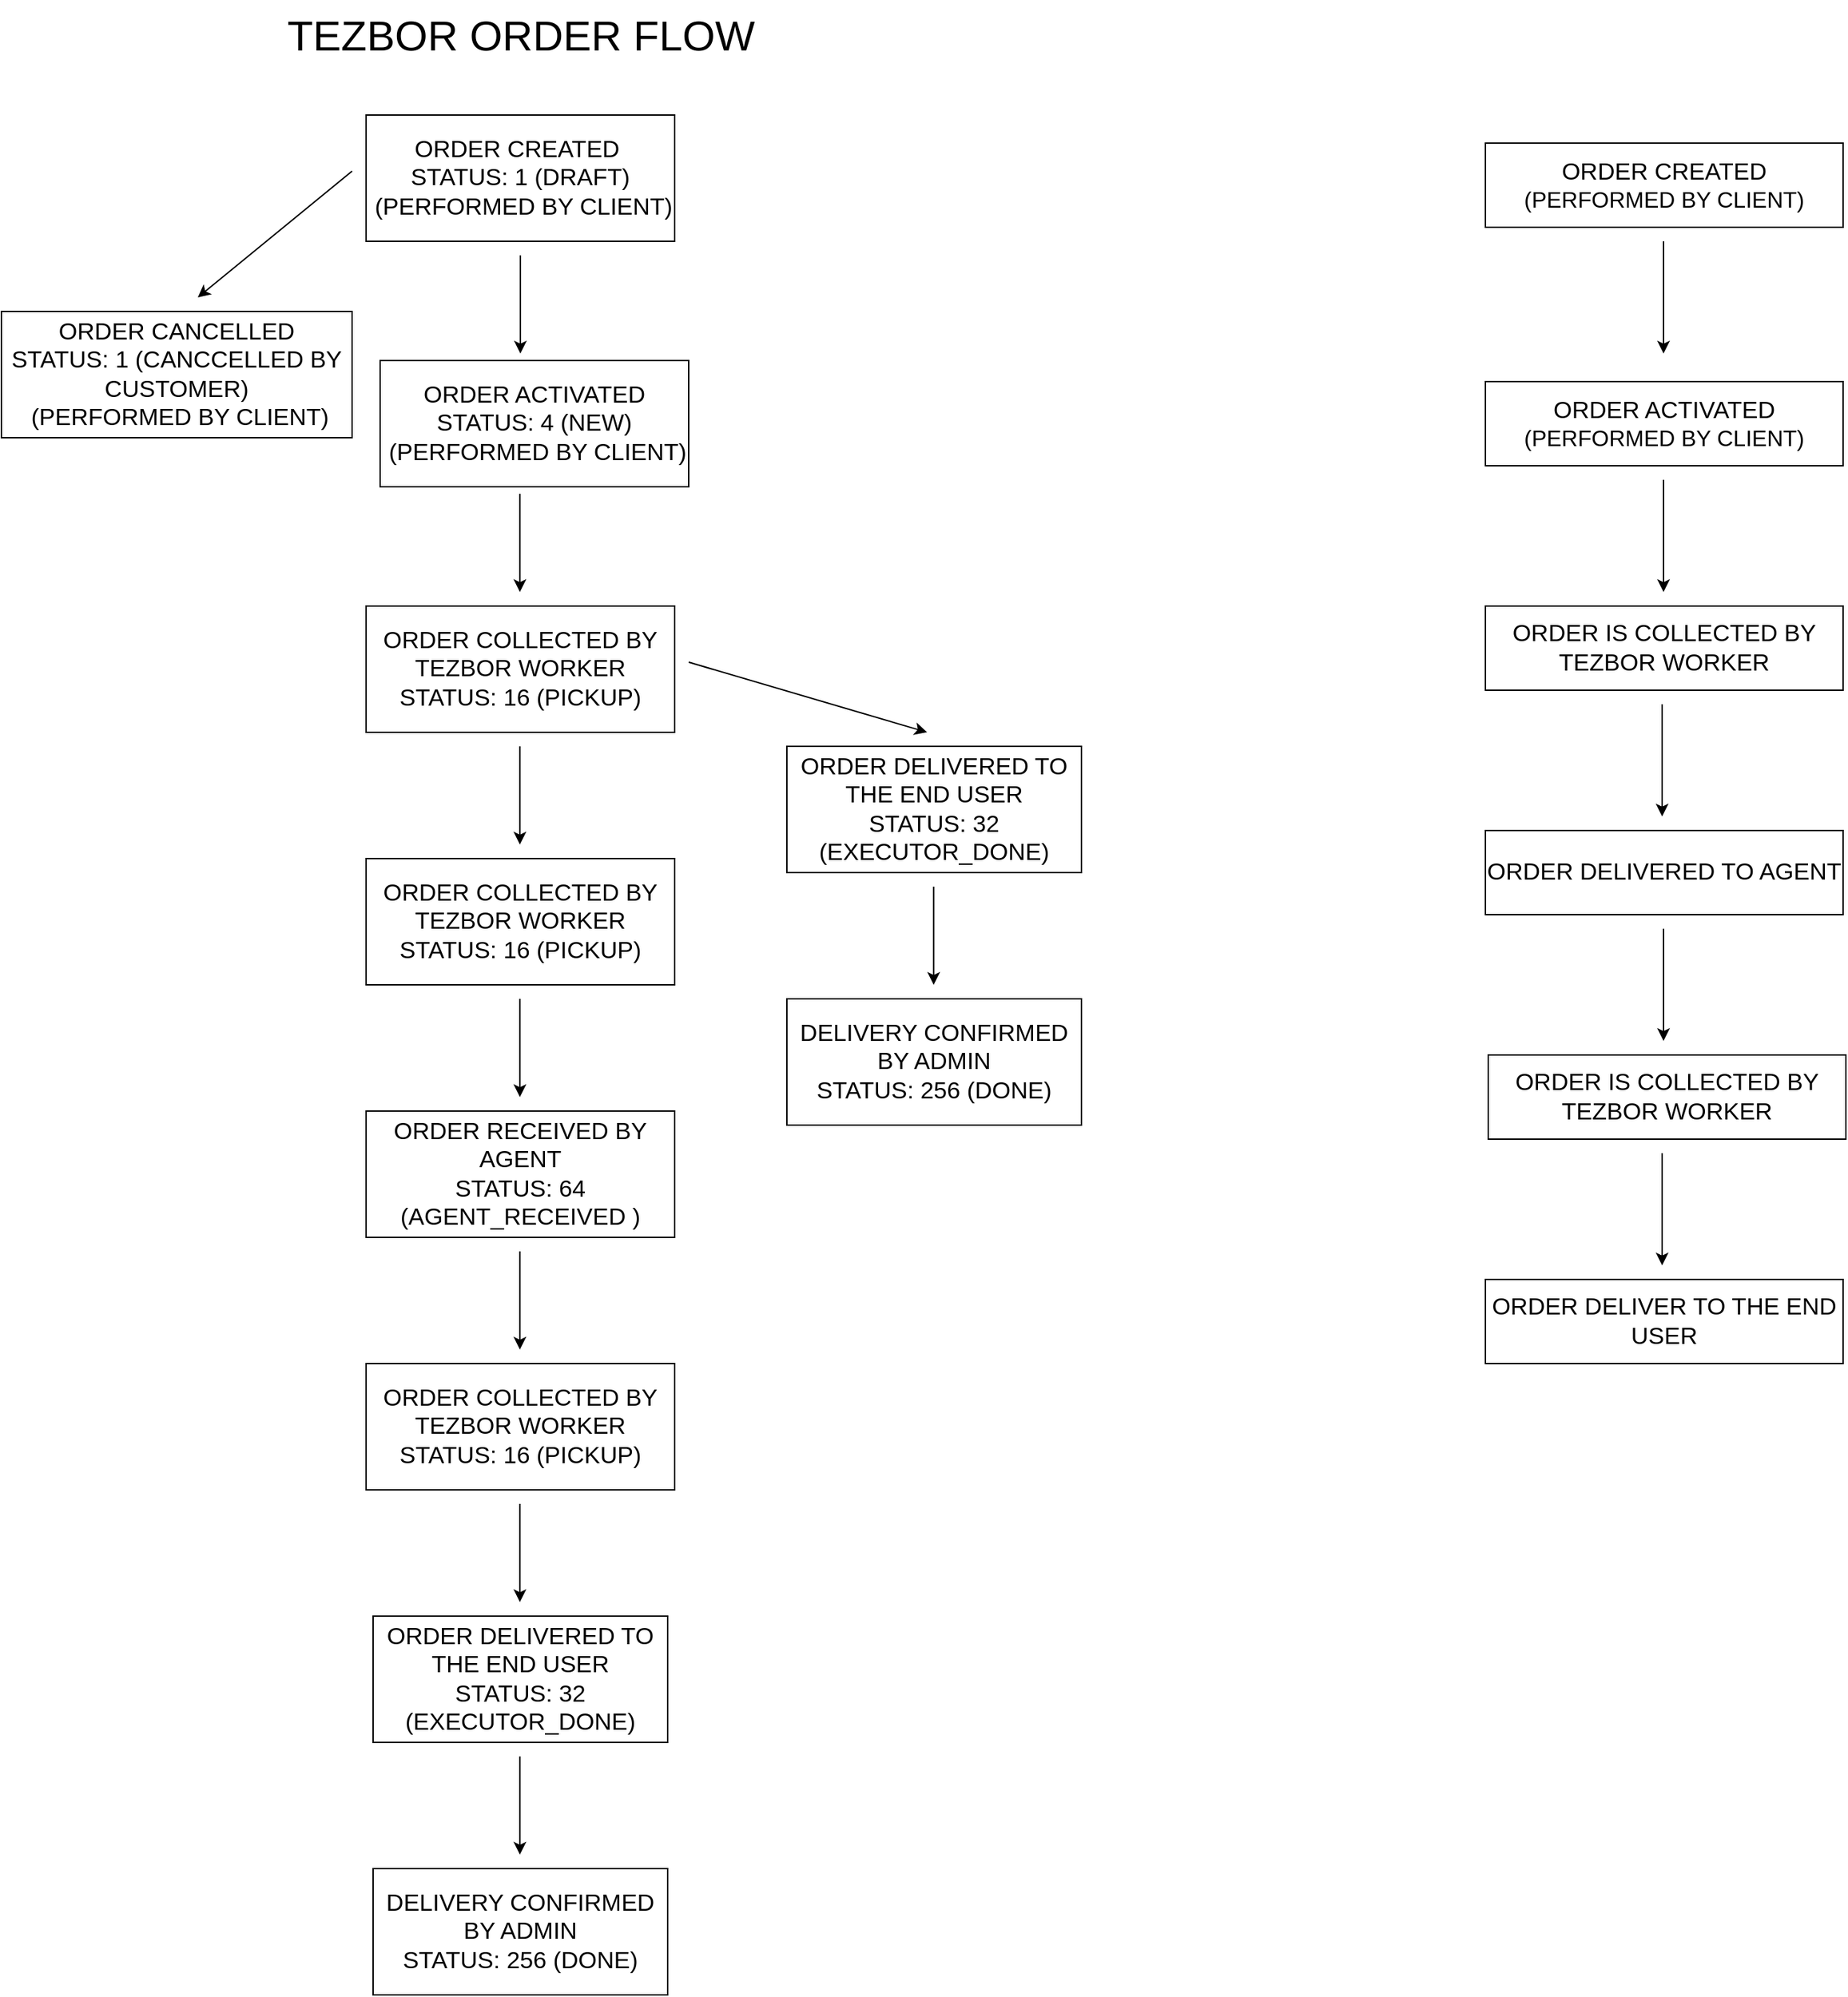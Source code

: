 <mxfile version="22.0.8" type="github">
  <diagram name="Page-1" id="mYcXbnIYQ5I5ZwNa_0Os">
    <mxGraphModel dx="2950" dy="1060" grid="1" gridSize="10" guides="1" tooltips="1" connect="1" arrows="0" fold="1" page="1" pageScale="1" pageWidth="850" pageHeight="1100" math="0" shadow="0">
      <root>
        <mxCell id="0" />
        <mxCell id="1" parent="0" />
        <mxCell id="NTBNa6pQazAFaI0eDy-O-2" value="&lt;font style=&quot;font-size: 17px;&quot;&gt;ORDER CREATED&lt;/font&gt; &lt;font style=&quot;font-size: 16px;&quot;&gt;(PERFORMED BY CLIENT)&lt;/font&gt;" style="rounded=0;whiteSpace=wrap;html=1;" parent="1" vertex="1">
          <mxGeometry x="298" y="110" width="255" height="60" as="geometry" />
        </mxCell>
        <mxCell id="NTBNa6pQazAFaI0eDy-O-5" value="" style="endArrow=classic;html=1;rounded=0;" parent="1" edge="1">
          <mxGeometry width="50" height="50" relative="1" as="geometry">
            <mxPoint x="425" y="180" as="sourcePoint" />
            <mxPoint x="425" y="260" as="targetPoint" />
          </mxGeometry>
        </mxCell>
        <mxCell id="NTBNa6pQazAFaI0eDy-O-6" value="&lt;font style=&quot;font-size: 17px;&quot;&gt;ORDER ACTIVATED&lt;/font&gt; &lt;font style=&quot;font-size: 16px;&quot;&gt;(PERFORMED BY CLIENT)&lt;/font&gt;" style="rounded=0;whiteSpace=wrap;html=1;" parent="1" vertex="1">
          <mxGeometry x="298" y="280" width="255" height="60" as="geometry" />
        </mxCell>
        <mxCell id="NTBNa6pQazAFaI0eDy-O-8" value="&lt;font style=&quot;font-size: 17px;&quot;&gt;ORDER DELIVERED TO AGENT&lt;br&gt;&lt;/font&gt;" style="rounded=0;whiteSpace=wrap;html=1;" parent="1" vertex="1">
          <mxGeometry x="298" y="600" width="255" height="60" as="geometry" />
        </mxCell>
        <mxCell id="NTBNa6pQazAFaI0eDy-O-9" value="" style="endArrow=classic;html=1;rounded=0;" parent="1" edge="1">
          <mxGeometry width="50" height="50" relative="1" as="geometry">
            <mxPoint x="425" y="350" as="sourcePoint" />
            <mxPoint x="425" y="430" as="targetPoint" />
            <Array as="points">
              <mxPoint x="425" y="430" />
            </Array>
          </mxGeometry>
        </mxCell>
        <mxCell id="NTBNa6pQazAFaI0eDy-O-10" value="" style="endArrow=classic;html=1;rounded=0;" parent="1" edge="1">
          <mxGeometry width="50" height="50" relative="1" as="geometry">
            <mxPoint x="424" y="510" as="sourcePoint" />
            <mxPoint x="424" y="590" as="targetPoint" />
            <Array as="points">
              <mxPoint x="424" y="590" />
            </Array>
          </mxGeometry>
        </mxCell>
        <mxCell id="NTBNa6pQazAFaI0eDy-O-12" value="" style="endArrow=classic;html=1;rounded=0;" parent="1" edge="1">
          <mxGeometry width="50" height="50" relative="1" as="geometry">
            <mxPoint x="425" y="670" as="sourcePoint" />
            <mxPoint x="425" y="750" as="targetPoint" />
            <Array as="points">
              <mxPoint x="425" y="750" />
            </Array>
          </mxGeometry>
        </mxCell>
        <mxCell id="NTBNa6pQazAFaI0eDy-O-14" value="" style="endArrow=classic;html=1;rounded=0;" parent="1" target="NTBNa6pQazAFaI0eDy-O-7" edge="1">
          <mxGeometry width="50" height="50" relative="1" as="geometry">
            <mxPoint x="400" y="470" as="sourcePoint" />
            <mxPoint x="450" y="420" as="targetPoint" />
          </mxGeometry>
        </mxCell>
        <mxCell id="NTBNa6pQazAFaI0eDy-O-7" value="&lt;font style=&quot;font-size: 17px;&quot;&gt;ORDER IS COLLECTED BY TEZBOR WORKER&lt;/font&gt;" style="rounded=0;whiteSpace=wrap;html=1;" parent="1" vertex="1">
          <mxGeometry x="298" y="440" width="255" height="60" as="geometry" />
        </mxCell>
        <mxCell id="NTBNa6pQazAFaI0eDy-O-16" value="&lt;font style=&quot;font-size: 17px;&quot;&gt;ORDER IS COLLECTED BY TEZBOR WORKER&lt;/font&gt;" style="rounded=0;whiteSpace=wrap;html=1;" parent="1" vertex="1">
          <mxGeometry x="300" y="760" width="255" height="60" as="geometry" />
        </mxCell>
        <mxCell id="NTBNa6pQazAFaI0eDy-O-17" value="&lt;font style=&quot;font-size: 17px;&quot;&gt;ORDER DELIVER TO THE END USER&lt;/font&gt;" style="rounded=0;whiteSpace=wrap;html=1;" parent="1" vertex="1">
          <mxGeometry x="298" y="920" width="255" height="60" as="geometry" />
        </mxCell>
        <mxCell id="NTBNa6pQazAFaI0eDy-O-18" value="" style="endArrow=classic;html=1;rounded=0;" parent="1" edge="1">
          <mxGeometry width="50" height="50" relative="1" as="geometry">
            <mxPoint x="424" y="830" as="sourcePoint" />
            <mxPoint x="424" y="910" as="targetPoint" />
            <Array as="points">
              <mxPoint x="424" y="910" />
            </Array>
          </mxGeometry>
        </mxCell>
        <mxCell id="eSrYBzjuCIPvVZRrWQBf-2" value="&lt;div style=&quot;font-size: 17px;&quot;&gt;&lt;font style=&quot;font-size: 17px;&quot;&gt;ORDER CREATED&amp;nbsp;&lt;/font&gt;&lt;/div&gt;&lt;div style=&quot;font-size: 17px;&quot;&gt;&lt;font style=&quot;font-size: 17px;&quot;&gt;STATUS: 1 (DRAFT)&lt;/font&gt;&lt;/div&gt;&lt;div style=&quot;font-size: 17px;&quot;&gt;&lt;font style=&quot;font-size: 17px;&quot;&gt;&amp;nbsp;(PERFORMED BY CLIENT)&lt;/font&gt;&lt;/div&gt;" style="rounded=0;whiteSpace=wrap;html=1;" vertex="1" parent="1">
          <mxGeometry x="-500" y="90" width="220" height="90" as="geometry" />
        </mxCell>
        <mxCell id="eSrYBzjuCIPvVZRrWQBf-3" value="" style="endArrow=classic;html=1;rounded=0;" edge="1" parent="1">
          <mxGeometry width="50" height="50" relative="1" as="geometry">
            <mxPoint x="-510" y="130" as="sourcePoint" />
            <mxPoint x="-620" y="220" as="targetPoint" />
          </mxGeometry>
        </mxCell>
        <mxCell id="eSrYBzjuCIPvVZRrWQBf-4" value="&lt;div style=&quot;font-size: 17px;&quot;&gt;&lt;font style=&quot;font-size: 17px;&quot;&gt;ORDER CANCELLED&lt;/font&gt;&lt;/div&gt;&lt;div style=&quot;font-size: 17px;&quot;&gt;&lt;font style=&quot;font-size: 17px;&quot;&gt;STATUS: 1 (CANCCELLED BY CUSTOMER)&lt;br&gt;&lt;/font&gt;&lt;/div&gt;&lt;div style=&quot;font-size: 17px;&quot;&gt;&lt;font style=&quot;font-size: 17px;&quot;&gt;&amp;nbsp;(PERFORMED BY CLIENT)&lt;/font&gt;&lt;/div&gt;" style="rounded=0;whiteSpace=wrap;html=1;" vertex="1" parent="1">
          <mxGeometry x="-760" y="230" width="250" height="90" as="geometry" />
        </mxCell>
        <mxCell id="eSrYBzjuCIPvVZRrWQBf-7" value="&lt;div style=&quot;font-size: 17px;&quot;&gt;&lt;font style=&quot;font-size: 17px;&quot;&gt;ORDER ACTIVATED&lt;br&gt;&lt;/font&gt;&lt;/div&gt;&lt;div style=&quot;font-size: 17px;&quot;&gt;&lt;font style=&quot;font-size: 17px;&quot;&gt;STATUS: 4 (NEW)&lt;/font&gt;&lt;/div&gt;&lt;div style=&quot;font-size: 17px;&quot;&gt;&lt;font style=&quot;font-size: 17px;&quot;&gt;&amp;nbsp;(PERFORMED BY CLIENT)&lt;/font&gt;&lt;/div&gt;" style="rounded=0;whiteSpace=wrap;html=1;" vertex="1" parent="1">
          <mxGeometry x="-490" y="265" width="220" height="90" as="geometry" />
        </mxCell>
        <mxCell id="eSrYBzjuCIPvVZRrWQBf-8" value="" style="endArrow=classic;html=1;rounded=0;" edge="1" parent="1">
          <mxGeometry width="50" height="50" relative="1" as="geometry">
            <mxPoint x="-390" y="190" as="sourcePoint" />
            <mxPoint x="-390" y="260" as="targetPoint" />
          </mxGeometry>
        </mxCell>
        <mxCell id="eSrYBzjuCIPvVZRrWQBf-9" value="&lt;div style=&quot;font-size: 17px;&quot;&gt;&lt;font style=&quot;font-size: 17px;&quot;&gt;ORDER COLLECTED BY TEZBOR WORKER&lt;br&gt;&lt;/font&gt;&lt;/div&gt;&lt;div style=&quot;font-size: 17px;&quot;&gt;&lt;font style=&quot;font-size: 17px;&quot;&gt;STATUS: 16 (PICKUP)&lt;/font&gt;&lt;/div&gt;" style="rounded=0;whiteSpace=wrap;html=1;" vertex="1" parent="1">
          <mxGeometry x="-500" y="440" width="220" height="90" as="geometry" />
        </mxCell>
        <mxCell id="eSrYBzjuCIPvVZRrWQBf-10" value="" style="endArrow=classic;html=1;rounded=0;" edge="1" parent="1">
          <mxGeometry width="50" height="50" relative="1" as="geometry">
            <mxPoint x="-390.34" y="360" as="sourcePoint" />
            <mxPoint x="-390.34" y="430" as="targetPoint" />
          </mxGeometry>
        </mxCell>
        <mxCell id="eSrYBzjuCIPvVZRrWQBf-11" value="&lt;div style=&quot;font-size: 17px;&quot;&gt;&lt;font style=&quot;font-size: 17px;&quot;&gt;ORDER COLLECTED BY TEZBOR WORKER&lt;br&gt;&lt;/font&gt;&lt;/div&gt;&lt;div style=&quot;font-size: 17px;&quot;&gt;&lt;font style=&quot;font-size: 17px;&quot;&gt;STATUS: 16 (PICKUP)&lt;/font&gt;&lt;/div&gt;" style="rounded=0;whiteSpace=wrap;html=1;" vertex="1" parent="1">
          <mxGeometry x="-500" y="620" width="220" height="90" as="geometry" />
        </mxCell>
        <mxCell id="eSrYBzjuCIPvVZRrWQBf-12" value="" style="endArrow=classic;html=1;rounded=0;" edge="1" parent="1">
          <mxGeometry width="50" height="50" relative="1" as="geometry">
            <mxPoint x="-390.34" y="540" as="sourcePoint" />
            <mxPoint x="-390.34" y="610" as="targetPoint" />
          </mxGeometry>
        </mxCell>
        <mxCell id="eSrYBzjuCIPvVZRrWQBf-13" value="&lt;div style=&quot;font-size: 17px;&quot;&gt;&lt;font style=&quot;font-size: 17px;&quot;&gt;ORDER DELIVERED TO THE END USER&lt;br&gt;&lt;/font&gt;&lt;/div&gt;&lt;div style=&quot;font-size: 17px;&quot;&gt;&lt;font style=&quot;font-size: 17px;&quot;&gt;STATUS: 32&lt;/font&gt; &lt;font style=&quot;font-size: 17px;&quot;&gt;(&lt;/font&gt;EXECUTOR_DONE&lt;font style=&quot;font-size: 17px;&quot;&gt;)&lt;/font&gt;&lt;/div&gt;" style="rounded=0;whiteSpace=wrap;html=1;" vertex="1" parent="1">
          <mxGeometry x="-200" y="540" width="210" height="90" as="geometry" />
        </mxCell>
        <mxCell id="eSrYBzjuCIPvVZRrWQBf-14" value="" style="endArrow=classic;html=1;rounded=0;" edge="1" parent="1">
          <mxGeometry width="50" height="50" relative="1" as="geometry">
            <mxPoint x="-270" y="480" as="sourcePoint" />
            <mxPoint x="-100" y="530" as="targetPoint" />
          </mxGeometry>
        </mxCell>
        <mxCell id="eSrYBzjuCIPvVZRrWQBf-15" value="&lt;font style=&quot;font-size: 17px;&quot;&gt;DELIVERY CONFIRMED BY ADMIN&lt;/font&gt;&lt;br&gt;&lt;div style=&quot;font-size: 17px;&quot;&gt;&lt;font style=&quot;font-size: 17px;&quot;&gt;STATUS: 256&lt;/font&gt; &lt;font style=&quot;font-size: 17px;&quot;&gt;(&lt;/font&gt;DONE&lt;font style=&quot;font-size: 17px;&quot;&gt;)&lt;/font&gt;&lt;/div&gt;" style="rounded=0;whiteSpace=wrap;html=1;" vertex="1" parent="1">
          <mxGeometry x="-200" y="720" width="210" height="90" as="geometry" />
        </mxCell>
        <mxCell id="eSrYBzjuCIPvVZRrWQBf-16" value="" style="endArrow=classic;html=1;rounded=0;" edge="1" parent="1">
          <mxGeometry width="50" height="50" relative="1" as="geometry">
            <mxPoint x="-95.34" y="640" as="sourcePoint" />
            <mxPoint x="-95.34" y="710" as="targetPoint" />
          </mxGeometry>
        </mxCell>
        <mxCell id="eSrYBzjuCIPvVZRrWQBf-18" value="&lt;div style=&quot;font-size: 17px;&quot;&gt;&lt;font style=&quot;font-size: 17px;&quot;&gt;ORDER RECEIVED BY AGENT&lt;br&gt;&lt;/font&gt;&lt;/div&gt;&lt;div style=&quot;font-size: 17px;&quot;&gt;&lt;font style=&quot;font-size: 17px;&quot;&gt;STATUS:&amp;nbsp;&lt;/font&gt;64&lt;font style=&quot;font-size: 17px;&quot;&gt; (&lt;/font&gt;AGENT_RECEIVED &lt;font style=&quot;font-size: 17px;&quot;&gt;)&lt;/font&gt;&lt;/div&gt;" style="rounded=0;whiteSpace=wrap;html=1;" vertex="1" parent="1">
          <mxGeometry x="-500" y="800" width="220" height="90" as="geometry" />
        </mxCell>
        <mxCell id="eSrYBzjuCIPvVZRrWQBf-19" value="" style="endArrow=classic;html=1;rounded=0;" edge="1" parent="1">
          <mxGeometry width="50" height="50" relative="1" as="geometry">
            <mxPoint x="-390.34" y="720" as="sourcePoint" />
            <mxPoint x="-390.34" y="790" as="targetPoint" />
          </mxGeometry>
        </mxCell>
        <mxCell id="eSrYBzjuCIPvVZRrWQBf-20" value="&lt;div style=&quot;font-size: 17px;&quot;&gt;&lt;font style=&quot;font-size: 17px;&quot;&gt;ORDER COLLECTED BY TEZBOR WORKER&lt;br&gt;&lt;/font&gt;&lt;/div&gt;&lt;div style=&quot;font-size: 17px;&quot;&gt;&lt;font style=&quot;font-size: 17px;&quot;&gt;STATUS: 16 (PICKUP)&lt;/font&gt;&lt;/div&gt;" style="rounded=0;whiteSpace=wrap;html=1;" vertex="1" parent="1">
          <mxGeometry x="-500" y="980" width="220" height="90" as="geometry" />
        </mxCell>
        <mxCell id="eSrYBzjuCIPvVZRrWQBf-21" value="" style="endArrow=classic;html=1;rounded=0;" edge="1" parent="1">
          <mxGeometry width="50" height="50" relative="1" as="geometry">
            <mxPoint x="-390.34" y="1080" as="sourcePoint" />
            <mxPoint x="-390.34" y="1150" as="targetPoint" />
          </mxGeometry>
        </mxCell>
        <mxCell id="eSrYBzjuCIPvVZRrWQBf-22" value="" style="endArrow=classic;html=1;rounded=0;" edge="1" parent="1">
          <mxGeometry width="50" height="50" relative="1" as="geometry">
            <mxPoint x="-390.34" y="900" as="sourcePoint" />
            <mxPoint x="-390.34" y="970" as="targetPoint" />
          </mxGeometry>
        </mxCell>
        <mxCell id="eSrYBzjuCIPvVZRrWQBf-24" value="&lt;div style=&quot;font-size: 17px;&quot;&gt;&lt;font style=&quot;font-size: 17px;&quot;&gt;ORDER DELIVERED TO THE END USER&lt;br&gt;&lt;/font&gt;&lt;/div&gt;&lt;div style=&quot;font-size: 17px;&quot;&gt;&lt;font style=&quot;font-size: 17px;&quot;&gt;STATUS: 32&lt;/font&gt; &lt;font style=&quot;font-size: 17px;&quot;&gt;(&lt;/font&gt;EXECUTOR_DONE&lt;font style=&quot;font-size: 17px;&quot;&gt;)&lt;/font&gt;&lt;/div&gt;" style="rounded=0;whiteSpace=wrap;html=1;" vertex="1" parent="1">
          <mxGeometry x="-495" y="1160" width="210" height="90" as="geometry" />
        </mxCell>
        <mxCell id="eSrYBzjuCIPvVZRrWQBf-25" value="&lt;font style=&quot;font-size: 17px;&quot;&gt;DELIVERY CONFIRMED BY ADMIN&lt;/font&gt;&lt;br&gt;&lt;div style=&quot;font-size: 17px;&quot;&gt;&lt;font style=&quot;font-size: 17px;&quot;&gt;STATUS: 256&lt;/font&gt; &lt;font style=&quot;font-size: 17px;&quot;&gt;(&lt;/font&gt;DONE&lt;font style=&quot;font-size: 17px;&quot;&gt;)&lt;/font&gt;&lt;/div&gt;" style="rounded=0;whiteSpace=wrap;html=1;" vertex="1" parent="1">
          <mxGeometry x="-495" y="1340" width="210" height="90" as="geometry" />
        </mxCell>
        <mxCell id="eSrYBzjuCIPvVZRrWQBf-26" value="" style="endArrow=classic;html=1;rounded=0;" edge="1" parent="1">
          <mxGeometry width="50" height="50" relative="1" as="geometry">
            <mxPoint x="-390.34" y="1260" as="sourcePoint" />
            <mxPoint x="-390.34" y="1330" as="targetPoint" />
          </mxGeometry>
        </mxCell>
        <mxCell id="eSrYBzjuCIPvVZRrWQBf-27" value="&lt;div style=&quot;font-size: 13px;&quot;&gt;&lt;font style=&quot;font-size: 30px;&quot;&gt;TEZBOR ORDER FLOW&lt;/font&gt;&lt;/div&gt;" style="text;html=1;align=center;verticalAlign=middle;resizable=0;points=[];autosize=1;strokeColor=none;fillColor=none;" vertex="1" parent="1">
          <mxGeometry x="-570" y="8" width="360" height="50" as="geometry" />
        </mxCell>
      </root>
    </mxGraphModel>
  </diagram>
</mxfile>
